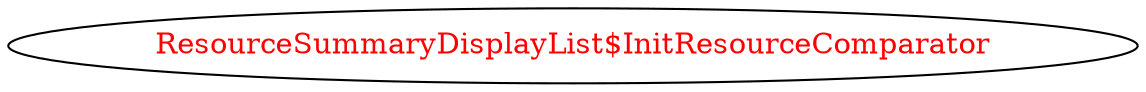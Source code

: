 digraph dependencyGraph {
 concentrate=true;
 ranksep="2.0";
 rankdir="LR"; 
 splines="ortho";
"ResourceSummaryDisplayList$InitResourceComparator" [fontcolor="red"];
}